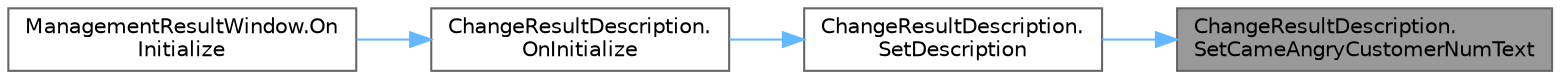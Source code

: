 digraph "ChangeResultDescription.SetCameAngryCustomerNumText"
{
 // LATEX_PDF_SIZE
  bgcolor="transparent";
  edge [fontname=Helvetica,fontsize=10,labelfontname=Helvetica,labelfontsize=10];
  node [fontname=Helvetica,fontsize=10,shape=box,height=0.2,width=0.4];
  rankdir="RL";
  Node1 [id="Node000001",label="ChangeResultDescription.\lSetCameAngryCustomerNumText",height=0.2,width=0.4,color="gray40", fillcolor="grey60", style="filled", fontcolor="black",tooltip=" "];
  Node1 -> Node2 [id="edge1_Node000001_Node000002",dir="back",color="steelblue1",style="solid",tooltip=" "];
  Node2 [id="Node000002",label="ChangeResultDescription.\lSetDescription",height=0.2,width=0.4,color="grey40", fillcolor="white", style="filled",URL="$class_change_result_description.html#ae980f42993baa84b81c7a5272b111089",tooltip=" "];
  Node2 -> Node3 [id="edge2_Node000002_Node000003",dir="back",color="steelblue1",style="solid",tooltip=" "];
  Node3 [id="Node000003",label="ChangeResultDescription.\lOnInitialize",height=0.2,width=0.4,color="grey40", fillcolor="white", style="filled",URL="$class_change_result_description.html#ad816096e54a6a415b20e0f112f8622e8",tooltip=" "];
  Node3 -> Node4 [id="edge3_Node000003_Node000004",dir="back",color="steelblue1",style="solid",tooltip=" "];
  Node4 [id="Node000004",label="ManagementResultWindow.On\lInitialize",height=0.2,width=0.4,color="grey40", fillcolor="white", style="filled",URL="$class_management_result_window.html#a8a26e6acd99557f49440fd7d79698092",tooltip=" "];
}
